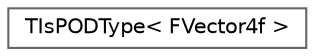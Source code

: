 digraph "Graphical Class Hierarchy"
{
 // INTERACTIVE_SVG=YES
 // LATEX_PDF_SIZE
  bgcolor="transparent";
  edge [fontname=Helvetica,fontsize=10,labelfontname=Helvetica,labelfontsize=10];
  node [fontname=Helvetica,fontsize=10,shape=box,height=0.2,width=0.4];
  rankdir="LR";
  Node0 [id="Node000000",label="TIsPODType\< FVector4f \>",height=0.2,width=0.4,color="grey40", fillcolor="white", style="filled",URL="$d0/d1f/structTIsPODType_3_01FVector4f_01_4.html",tooltip=" "];
}
